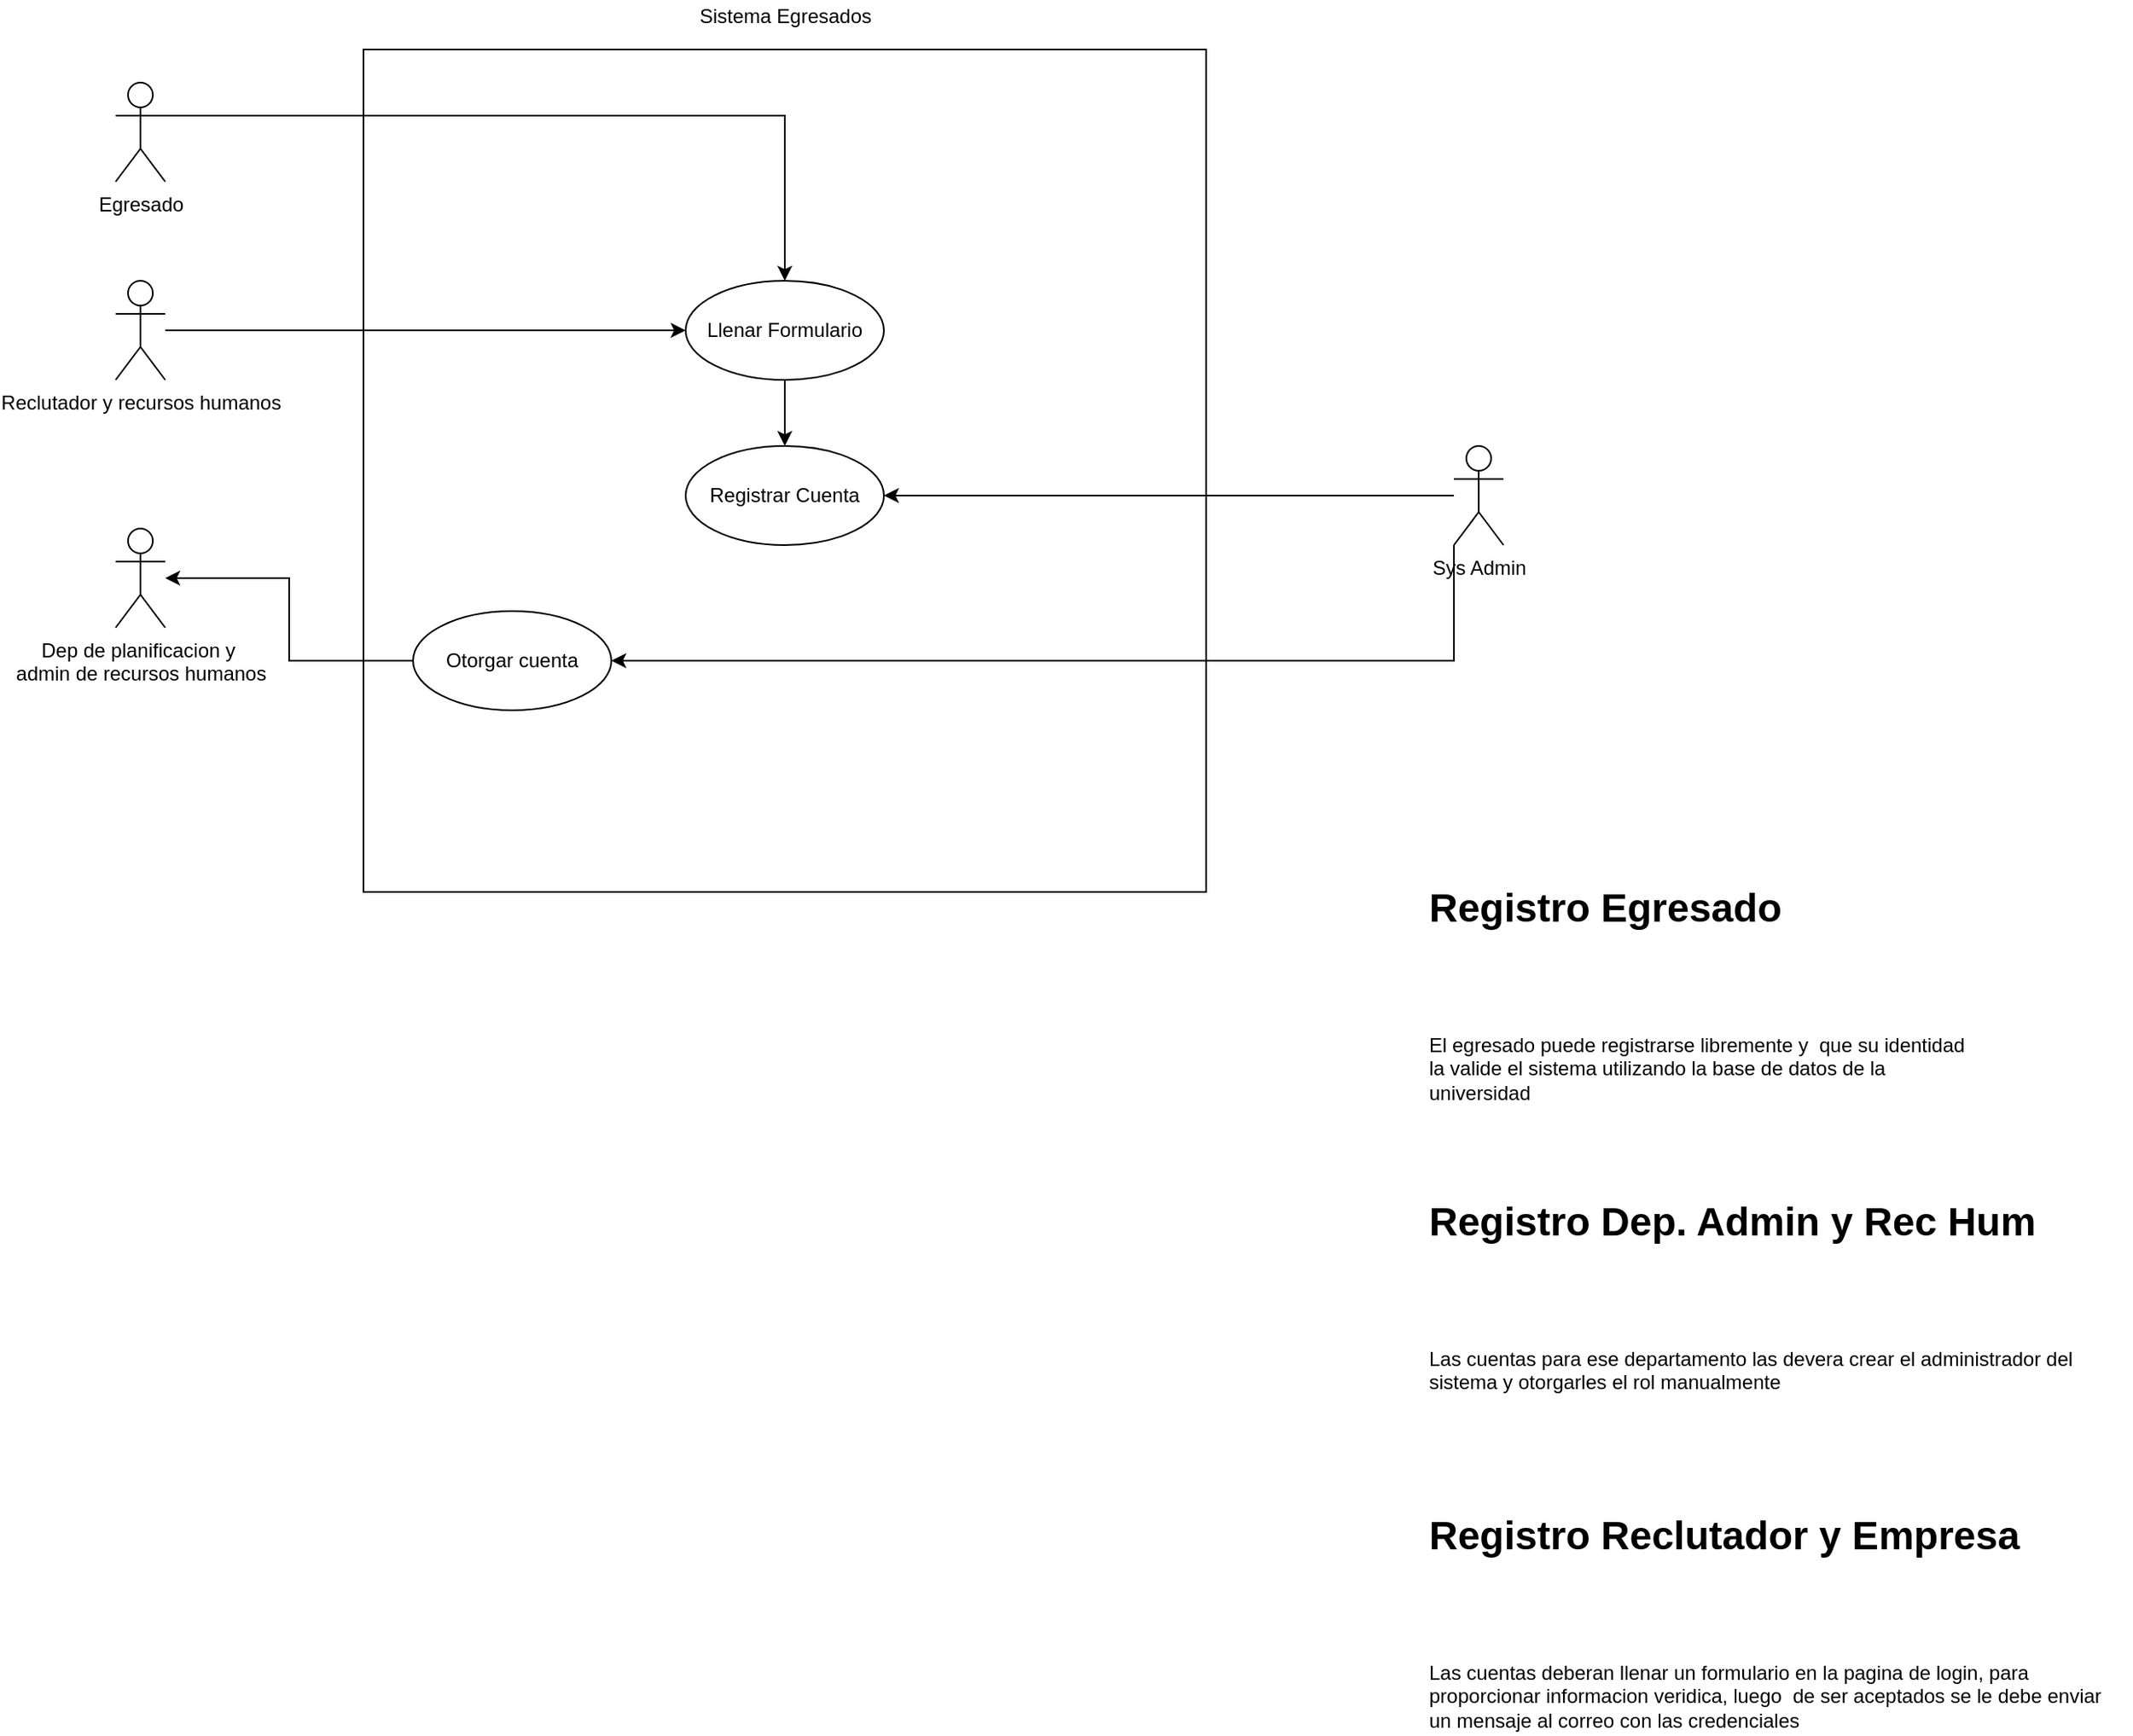 <mxfile version="17.4.0" type="github" pages="6"><diagram id="5eBOPWXIhYEufeksKNHc" name="Modulo Registro"><mxGraphModel dx="2272" dy="1907" grid="1" gridSize="10" guides="1" tooltips="1" connect="1" arrows="1" fold="1" page="1" pageScale="1" pageWidth="850" pageHeight="1100" math="0" shadow="0"><root><mxCell id="0"/><mxCell id="1" parent="0"/><mxCell id="uDYenzzOM_alLlbksWme-1" value="" style="whiteSpace=wrap;html=1;aspect=fixed;" parent="1" vertex="1"><mxGeometry x="-350" y="-110" width="510" height="510" as="geometry"/></mxCell><mxCell id="uDYenzzOM_alLlbksWme-4" style="edgeStyle=orthogonalEdgeStyle;rounded=0;orthogonalLoop=1;jettySize=auto;html=1;exitX=1;exitY=0.333;exitDx=0;exitDy=0;exitPerimeter=0;" parent="1" source="ps1h4QxULYfLVLRuHkIJ-1" target="8Nh4FNoyNVWKhMdbQ_Sm-1" edge="1"><mxGeometry relative="1" as="geometry"/></mxCell><mxCell id="ps1h4QxULYfLVLRuHkIJ-1" value="Egresado" style="shape=umlActor;verticalLabelPosition=bottom;verticalAlign=top;html=1;outlineConnect=0;" parent="1" vertex="1"><mxGeometry x="-500" y="-90" width="30" height="60" as="geometry"/></mxCell><mxCell id="uDYenzzOM_alLlbksWme-5" style="edgeStyle=orthogonalEdgeStyle;rounded=0;orthogonalLoop=1;jettySize=auto;html=1;entryX=0;entryY=0.5;entryDx=0;entryDy=0;" parent="1" source="ps1h4QxULYfLVLRuHkIJ-17" target="8Nh4FNoyNVWKhMdbQ_Sm-1" edge="1"><mxGeometry relative="1" as="geometry"/></mxCell><mxCell id="ps1h4QxULYfLVLRuHkIJ-17" value="Reclutador y recursos humanos" style="shape=umlActor;verticalLabelPosition=bottom;verticalAlign=top;html=1;outlineConnect=0;" parent="1" vertex="1"><mxGeometry x="-500" y="30" width="30" height="60" as="geometry"/></mxCell><mxCell id="uDYenzzOM_alLlbksWme-8" style="edgeStyle=orthogonalEdgeStyle;rounded=0;orthogonalLoop=1;jettySize=auto;html=1;" parent="1" source="ps1h4QxULYfLVLRuHkIJ-33" target="ps1h4QxULYfLVLRuHkIJ-35" edge="1"><mxGeometry relative="1" as="geometry"/></mxCell><mxCell id="uDYenzzOM_alLlbksWme-9" style="edgeStyle=orthogonalEdgeStyle;rounded=0;orthogonalLoop=1;jettySize=auto;html=1;exitX=0;exitY=1;exitDx=0;exitDy=0;exitPerimeter=0;entryX=1;entryY=0.5;entryDx=0;entryDy=0;" parent="1" source="ps1h4QxULYfLVLRuHkIJ-33" target="uDYenzzOM_alLlbksWme-6" edge="1"><mxGeometry relative="1" as="geometry"/></mxCell><mxCell id="ps1h4QxULYfLVLRuHkIJ-33" value="Sys Admin" style="shape=umlActor;verticalLabelPosition=bottom;verticalAlign=top;html=1;outlineConnect=0;" parent="1" vertex="1"><mxGeometry x="310" y="130" width="30" height="60" as="geometry"/></mxCell><mxCell id="ps1h4QxULYfLVLRuHkIJ-35" value="Registrar Cuenta" style="ellipse;whiteSpace=wrap;html=1;" parent="1" vertex="1"><mxGeometry x="-155" y="130" width="120" height="60" as="geometry"/></mxCell><mxCell id="uDYenzzOM_alLlbksWme-7" style="edgeStyle=orthogonalEdgeStyle;rounded=0;orthogonalLoop=1;jettySize=auto;html=1;entryX=0.5;entryY=0;entryDx=0;entryDy=0;" parent="1" source="8Nh4FNoyNVWKhMdbQ_Sm-1" target="ps1h4QxULYfLVLRuHkIJ-35" edge="1"><mxGeometry relative="1" as="geometry"/></mxCell><mxCell id="8Nh4FNoyNVWKhMdbQ_Sm-1" value="Llenar Formulario" style="ellipse;whiteSpace=wrap;html=1;" parent="1" vertex="1"><mxGeometry x="-155" y="30" width="120" height="60" as="geometry"/></mxCell><mxCell id="8Nh4FNoyNVWKhMdbQ_Sm-7" value="&lt;div&gt;Dep de planificacion y&amp;nbsp;&lt;/div&gt;&lt;div&gt;admin de recursos humanos&lt;/div&gt;" style="shape=umlActor;verticalLabelPosition=bottom;verticalAlign=top;html=1;outlineConnect=0;" parent="1" vertex="1"><mxGeometry x="-500" y="180" width="30" height="60" as="geometry"/></mxCell><mxCell id="oNdfcSfOL_IFBwVw255J-1" value="&lt;h1&gt;&lt;span&gt;Registro Egresado&lt;/span&gt;&lt;/h1&gt;&lt;h1&gt;&lt;br&gt;&lt;/h1&gt;&lt;div&gt;El egresado puede registrarse libremente y&amp;nbsp; que su identidad la valide el sistema utilizando la base de datos de la universidad&lt;/div&gt;&lt;div&gt;&lt;br&gt;&lt;/div&gt;" style="text;html=1;strokeColor=none;fillColor=none;spacing=5;spacingTop=-20;whiteSpace=wrap;overflow=hidden;rounded=0;" parent="1" vertex="1"><mxGeometry x="290" y="390" width="340" height="170" as="geometry"/></mxCell><mxCell id="oNdfcSfOL_IFBwVw255J-2" value="&lt;h1&gt;&lt;span&gt;Registro Dep. Admin y Rec Hum&lt;/span&gt;&lt;/h1&gt;&lt;h1&gt;&lt;br&gt;&lt;/h1&gt;&lt;div&gt;Las cuentas para ese departamento las devera crear el administrador del sistema y otorgarles el rol manualmente&lt;/div&gt;&lt;div&gt;&lt;br&gt;&lt;/div&gt;" style="text;html=1;strokeColor=none;fillColor=none;spacing=5;spacingTop=-20;whiteSpace=wrap;overflow=hidden;rounded=0;" parent="1" vertex="1"><mxGeometry x="290" y="580" width="430" height="140" as="geometry"/></mxCell><mxCell id="oNdfcSfOL_IFBwVw255J-3" value="&lt;h1&gt;&lt;span&gt;Registro Reclutador y Empresa&lt;/span&gt;&lt;/h1&gt;&lt;h1&gt;&lt;br&gt;&lt;/h1&gt;&lt;div&gt;Las cuentas deberan llenar un formulario en la pagina de login, para proporcionar informacion veridica, luego&amp;nbsp; de ser aceptados se le debe enviar un mensaje al correo con las credenciales&amp;nbsp;&lt;/div&gt;" style="text;html=1;strokeColor=none;fillColor=none;spacing=5;spacingTop=-20;whiteSpace=wrap;overflow=hidden;rounded=0;" parent="1" vertex="1"><mxGeometry x="290" y="770" width="430" height="140" as="geometry"/></mxCell><mxCell id="uDYenzzOM_alLlbksWme-3" value="Sistema Egresados" style="text;html=1;align=center;verticalAlign=middle;resizable=0;points=[];autosize=1;strokeColor=none;fillColor=none;" parent="1" vertex="1"><mxGeometry x="-155" y="-140" width="120" height="20" as="geometry"/></mxCell><mxCell id="uDYenzzOM_alLlbksWme-10" style="edgeStyle=orthogonalEdgeStyle;rounded=0;orthogonalLoop=1;jettySize=auto;html=1;" parent="1" source="uDYenzzOM_alLlbksWme-6" target="8Nh4FNoyNVWKhMdbQ_Sm-7" edge="1"><mxGeometry relative="1" as="geometry"/></mxCell><mxCell id="uDYenzzOM_alLlbksWme-6" value="Otorgar cuenta" style="ellipse;whiteSpace=wrap;html=1;" parent="1" vertex="1"><mxGeometry x="-320" y="230" width="120" height="60" as="geometry"/></mxCell></root></mxGraphModel></diagram><diagram id="KSTuxLjoC1pnTMIIDo7a" name="Modulo Login"><mxGraphModel dx="2266" dy="1907" grid="1" gridSize="10" guides="1" tooltips="1" connect="1" arrows="1" fold="1" page="1" pageScale="1" pageWidth="850" pageHeight="1100" math="0" shadow="0"><root><mxCell id="0"/><mxCell id="1" parent="0"/><mxCell id="qNKk7F3KA5EgLBLG4CWT-1" value="&lt;h1&gt;Inicio de sesion&lt;/h1&gt;&lt;h1&gt;&lt;br&gt;&lt;/h1&gt;&lt;div&gt;El egresado debe ser validado mediante la base de datos de la universidad y el resto de usuarios utilizando la base de datos del sistema&lt;/div&gt;&lt;div&gt;&lt;br&gt;&lt;/div&gt;" style="text;html=1;strokeColor=none;fillColor=none;spacing=5;spacingTop=-20;whiteSpace=wrap;overflow=hidden;rounded=0;" parent="1" vertex="1"><mxGeometry x="450" y="680" width="340" height="170" as="geometry"/></mxCell><mxCell id="r0vkeqC2_D9JqhM1JqS9-1" value="" style="whiteSpace=wrap;html=1;aspect=fixed;" vertex="1" parent="1"><mxGeometry x="110" y="-10" width="510" height="510" as="geometry"/></mxCell><mxCell id="r0vkeqC2_D9JqhM1JqS9-17" style="edgeStyle=orthogonalEdgeStyle;rounded=0;orthogonalLoop=1;jettySize=auto;html=1;entryX=0.5;entryY=0;entryDx=0;entryDy=0;" edge="1" parent="1" source="r0vkeqC2_D9JqhM1JqS9-3" target="r0vkeqC2_D9JqhM1JqS9-22"><mxGeometry relative="1" as="geometry"/></mxCell><mxCell id="r0vkeqC2_D9JqhM1JqS9-27" style="edgeStyle=orthogonalEdgeStyle;rounded=0;orthogonalLoop=1;jettySize=auto;html=1;exitX=1;exitY=0.333;exitDx=0;exitDy=0;exitPerimeter=0;entryX=0;entryY=0.5;entryDx=0;entryDy=0;" edge="1" parent="1" source="r0vkeqC2_D9JqhM1JqS9-3" target="r0vkeqC2_D9JqhM1JqS9-25"><mxGeometry relative="1" as="geometry"/></mxCell><mxCell id="r0vkeqC2_D9JqhM1JqS9-3" value="Egresado" style="shape=umlActor;verticalLabelPosition=bottom;verticalAlign=top;html=1;outlineConnect=0;" vertex="1" parent="1"><mxGeometry x="-40" y="10" width="30" height="60" as="geometry"/></mxCell><mxCell id="r0vkeqC2_D9JqhM1JqS9-18" style="edgeStyle=orthogonalEdgeStyle;rounded=0;orthogonalLoop=1;jettySize=auto;html=1;" edge="1" parent="1" source="r0vkeqC2_D9JqhM1JqS9-5" target="r0vkeqC2_D9JqhM1JqS9-22"><mxGeometry relative="1" as="geometry"/></mxCell><mxCell id="r0vkeqC2_D9JqhM1JqS9-28" style="edgeStyle=orthogonalEdgeStyle;rounded=0;orthogonalLoop=1;jettySize=auto;html=1;entryX=0;entryY=0;entryDx=0;entryDy=0;" edge="1" parent="1" source="r0vkeqC2_D9JqhM1JqS9-5" target="r0vkeqC2_D9JqhM1JqS9-25"><mxGeometry relative="1" as="geometry"><Array as="points"><mxPoint x="160" y="160"/><mxPoint x="160" y="359"/></Array></mxGeometry></mxCell><mxCell id="r0vkeqC2_D9JqhM1JqS9-5" value="Reclutador y recursos humanos" style="shape=umlActor;verticalLabelPosition=bottom;verticalAlign=top;html=1;outlineConnect=0;" vertex="1" parent="1"><mxGeometry x="-40" y="130" width="30" height="60" as="geometry"/></mxCell><mxCell id="r0vkeqC2_D9JqhM1JqS9-21" style="edgeStyle=orthogonalEdgeStyle;rounded=0;orthogonalLoop=1;jettySize=auto;html=1;" edge="1" parent="1" source="r0vkeqC2_D9JqhM1JqS9-8" target="r0vkeqC2_D9JqhM1JqS9-19"><mxGeometry relative="1" as="geometry"/></mxCell><mxCell id="r0vkeqC2_D9JqhM1JqS9-8" value="sistema" style="shape=umlActor;verticalLabelPosition=bottom;verticalAlign=top;html=1;outlineConnect=0;" vertex="1" parent="1"><mxGeometry x="670" y="250" width="30" height="60" as="geometry"/></mxCell><mxCell id="r0vkeqC2_D9JqhM1JqS9-20" style="edgeStyle=orthogonalEdgeStyle;rounded=0;orthogonalLoop=1;jettySize=auto;html=1;" edge="1" parent="1" source="r0vkeqC2_D9JqhM1JqS9-9" target="r0vkeqC2_D9JqhM1JqS9-19"><mxGeometry relative="1" as="geometry"/></mxCell><mxCell id="r0vkeqC2_D9JqhM1JqS9-9" value="Iniciar Sesion" style="ellipse;whiteSpace=wrap;html=1;" vertex="1" parent="1"><mxGeometry x="260" y="250" width="120" height="60" as="geometry"/></mxCell><mxCell id="r0vkeqC2_D9JqhM1JqS9-26" style="edgeStyle=orthogonalEdgeStyle;rounded=0;orthogonalLoop=1;jettySize=auto;html=1;entryX=0;entryY=0.5;entryDx=0;entryDy=0;" edge="1" parent="1" source="r0vkeqC2_D9JqhM1JqS9-12" target="r0vkeqC2_D9JqhM1JqS9-22"><mxGeometry relative="1" as="geometry"/></mxCell><mxCell id="r0vkeqC2_D9JqhM1JqS9-12" value="&lt;div&gt;Dep de planificacion y&amp;nbsp;&lt;/div&gt;&lt;div&gt;admin de recursos humanos&lt;/div&gt;" style="shape=umlActor;verticalLabelPosition=bottom;verticalAlign=top;html=1;outlineConnect=0;" vertex="1" parent="1"><mxGeometry x="-40" y="280" width="30" height="60" as="geometry"/></mxCell><mxCell id="r0vkeqC2_D9JqhM1JqS9-13" value="Sistema Egresados" style="text;html=1;align=center;verticalAlign=middle;resizable=0;points=[];autosize=1;strokeColor=none;fillColor=none;" vertex="1" parent="1"><mxGeometry x="305" y="-40" width="120" height="20" as="geometry"/></mxCell><mxCell id="r0vkeqC2_D9JqhM1JqS9-19" value="Validar" style="ellipse;whiteSpace=wrap;html=1;" vertex="1" parent="1"><mxGeometry x="440" y="250" width="120" height="60" as="geometry"/></mxCell><mxCell id="r0vkeqC2_D9JqhM1JqS9-23" style="edgeStyle=orthogonalEdgeStyle;rounded=0;orthogonalLoop=1;jettySize=auto;html=1;entryX=0.5;entryY=0;entryDx=0;entryDy=0;" edge="1" parent="1" source="r0vkeqC2_D9JqhM1JqS9-22" target="r0vkeqC2_D9JqhM1JqS9-9"><mxGeometry relative="1" as="geometry"/></mxCell><mxCell id="r0vkeqC2_D9JqhM1JqS9-22" value="Llenar formulario" style="ellipse;whiteSpace=wrap;html=1;" vertex="1" parent="1"><mxGeometry x="260" y="130" width="120" height="60" as="geometry"/></mxCell><mxCell id="r0vkeqC2_D9JqhM1JqS9-25" value="Recuperar Contraseña" style="ellipse;whiteSpace=wrap;html=1;" vertex="1" parent="1"><mxGeometry x="260" y="350" width="120" height="60" as="geometry"/></mxCell></root></mxGraphModel></diagram><diagram id="x-4EmDk2QZcQmwv1ljyd" name="Modulo Egresado"><mxGraphModel dx="1422" dy="1907" grid="1" gridSize="10" guides="1" tooltips="1" connect="1" arrows="1" fold="1" page="1" pageScale="1" pageWidth="850" pageHeight="1100" math="0" shadow="0"><root><mxCell id="0"/><mxCell id="1" parent="0"/><mxCell id="Z1ALo9aRsaNJIrldC5EL-25" style="edgeStyle=orthogonalEdgeStyle;rounded=0;orthogonalLoop=1;jettySize=auto;html=1;entryX=0;entryY=0.5;entryDx=0;entryDy=0;" parent="1" source="Z1ALo9aRsaNJIrldC5EL-1" target="Z1ALo9aRsaNJIrldC5EL-10" edge="1"><mxGeometry relative="1" as="geometry"/></mxCell><mxCell id="Z1ALo9aRsaNJIrldC5EL-53" style="edgeStyle=orthogonalEdgeStyle;rounded=0;orthogonalLoop=1;jettySize=auto;html=1;entryX=0;entryY=0.5;entryDx=0;entryDy=0;" parent="1" source="Z1ALo9aRsaNJIrldC5EL-1" target="Z1ALo9aRsaNJIrldC5EL-47" edge="1"><mxGeometry relative="1" as="geometry"/></mxCell><mxCell id="Z1ALo9aRsaNJIrldC5EL-54" style="edgeStyle=orthogonalEdgeStyle;rounded=0;orthogonalLoop=1;jettySize=auto;html=1;entryX=0;entryY=0.5;entryDx=0;entryDy=0;" parent="1" source="Z1ALo9aRsaNJIrldC5EL-1" target="Z1ALo9aRsaNJIrldC5EL-46" edge="1"><mxGeometry relative="1" as="geometry"/></mxCell><mxCell id="Z1ALo9aRsaNJIrldC5EL-55" style="edgeStyle=orthogonalEdgeStyle;rounded=0;orthogonalLoop=1;jettySize=auto;html=1;entryX=0;entryY=0.5;entryDx=0;entryDy=0;" parent="1" source="Z1ALo9aRsaNJIrldC5EL-1" target="Z1ALo9aRsaNJIrldC5EL-3" edge="1"><mxGeometry relative="1" as="geometry"/></mxCell><mxCell id="Z1ALo9aRsaNJIrldC5EL-59" style="edgeStyle=orthogonalEdgeStyle;rounded=0;orthogonalLoop=1;jettySize=auto;html=1;entryX=0;entryY=0.5;entryDx=0;entryDy=0;" parent="1" source="Z1ALo9aRsaNJIrldC5EL-1" target="Z1ALo9aRsaNJIrldC5EL-58" edge="1"><mxGeometry relative="1" as="geometry"/></mxCell><mxCell id="Z1ALo9aRsaNJIrldC5EL-60" style="edgeStyle=orthogonalEdgeStyle;rounded=0;orthogonalLoop=1;jettySize=auto;html=1;entryX=0;entryY=0.5;entryDx=0;entryDy=0;" parent="1" source="Z1ALo9aRsaNJIrldC5EL-1" target="Z1ALo9aRsaNJIrldC5EL-57" edge="1"><mxGeometry relative="1" as="geometry"/></mxCell><mxCell id="Z1ALo9aRsaNJIrldC5EL-1" value="Egresado" style="shape=umlActor;verticalLabelPosition=bottom;verticalAlign=top;html=1;outlineConnect=0;" parent="1" vertex="1"><mxGeometry x="160" y="270" width="30" height="60" as="geometry"/></mxCell><mxCell id="Z1ALo9aRsaNJIrldC5EL-12" style="edgeStyle=orthogonalEdgeStyle;rounded=0;orthogonalLoop=1;jettySize=auto;html=1;exitX=0.5;exitY=0;exitDx=0;exitDy=0;entryX=0;entryY=0.5;entryDx=0;entryDy=0;" parent="1" source="Z1ALo9aRsaNJIrldC5EL-3" target="Z1ALo9aRsaNJIrldC5EL-5" edge="1"><mxGeometry relative="1" as="geometry"/></mxCell><mxCell id="Z1ALo9aRsaNJIrldC5EL-13" style="edgeStyle=orthogonalEdgeStyle;rounded=0;orthogonalLoop=1;jettySize=auto;html=1;exitX=1;exitY=0.5;exitDx=0;exitDy=0;" parent="1" source="Z1ALo9aRsaNJIrldC5EL-3" target="Z1ALo9aRsaNJIrldC5EL-6" edge="1"><mxGeometry relative="1" as="geometry"/></mxCell><mxCell id="Z1ALo9aRsaNJIrldC5EL-56" style="edgeStyle=orthogonalEdgeStyle;rounded=0;orthogonalLoop=1;jettySize=auto;html=1;exitX=0.5;exitY=1;exitDx=0;exitDy=0;entryX=0;entryY=0.5;entryDx=0;entryDy=0;" parent="1" source="Z1ALo9aRsaNJIrldC5EL-3" target="Z1ALo9aRsaNJIrldC5EL-7" edge="1"><mxGeometry relative="1" as="geometry"/></mxCell><mxCell id="Z1ALo9aRsaNJIrldC5EL-3" value="Administrar" style="ellipse;whiteSpace=wrap;html=1;" parent="1" vertex="1"><mxGeometry x="300" y="200" width="140" height="50" as="geometry"/></mxCell><mxCell id="Z1ALo9aRsaNJIrldC5EL-30" style="edgeStyle=orthogonalEdgeStyle;rounded=0;orthogonalLoop=1;jettySize=auto;html=1;exitX=0.5;exitY=0;exitDx=0;exitDy=0;entryX=0;entryY=0.5;entryDx=0;entryDy=0;" parent="1" source="Z1ALo9aRsaNJIrldC5EL-5" target="Z1ALo9aRsaNJIrldC5EL-26" edge="1"><mxGeometry relative="1" as="geometry"/></mxCell><mxCell id="Z1ALo9aRsaNJIrldC5EL-32" style="edgeStyle=orthogonalEdgeStyle;rounded=0;orthogonalLoop=1;jettySize=auto;html=1;entryX=0;entryY=0.5;entryDx=0;entryDy=0;exitX=0.5;exitY=1;exitDx=0;exitDy=0;" parent="1" source="Z1ALo9aRsaNJIrldC5EL-5" target="Z1ALo9aRsaNJIrldC5EL-27" edge="1"><mxGeometry relative="1" as="geometry"/></mxCell><mxCell id="Z1ALo9aRsaNJIrldC5EL-5" value="Pefil" style="ellipse;whiteSpace=wrap;html=1;" parent="1" vertex="1"><mxGeometry x="510" y="-130" width="140" height="50" as="geometry"/></mxCell><mxCell id="Z1ALo9aRsaNJIrldC5EL-37" style="edgeStyle=orthogonalEdgeStyle;rounded=0;orthogonalLoop=1;jettySize=auto;html=1;exitX=1;exitY=0;exitDx=0;exitDy=0;entryX=0;entryY=0.5;entryDx=0;entryDy=0;" parent="1" source="Z1ALo9aRsaNJIrldC5EL-6" target="Z1ALo9aRsaNJIrldC5EL-35" edge="1"><mxGeometry relative="1" as="geometry"/></mxCell><mxCell id="Z1ALo9aRsaNJIrldC5EL-39" style="edgeStyle=orthogonalEdgeStyle;rounded=0;orthogonalLoop=1;jettySize=auto;html=1;entryX=0;entryY=0.5;entryDx=0;entryDy=0;" parent="1" source="Z1ALo9aRsaNJIrldC5EL-6" target="Z1ALo9aRsaNJIrldC5EL-36" edge="1"><mxGeometry relative="1" as="geometry"/></mxCell><mxCell id="Z1ALo9aRsaNJIrldC5EL-6" value="Compartidos" style="ellipse;whiteSpace=wrap;html=1;" parent="1" vertex="1"><mxGeometry x="490" y="200" width="140" height="50" as="geometry"/></mxCell><mxCell id="Z1ALo9aRsaNJIrldC5EL-42" style="edgeStyle=orthogonalEdgeStyle;rounded=0;orthogonalLoop=1;jettySize=auto;html=1;exitX=1;exitY=0;exitDx=0;exitDy=0;entryX=0;entryY=0.5;entryDx=0;entryDy=0;" parent="1" source="Z1ALo9aRsaNJIrldC5EL-7" target="Z1ALo9aRsaNJIrldC5EL-40" edge="1"><mxGeometry relative="1" as="geometry"/></mxCell><mxCell id="Z1ALo9aRsaNJIrldC5EL-43" style="edgeStyle=orthogonalEdgeStyle;rounded=0;orthogonalLoop=1;jettySize=auto;html=1;exitX=1;exitY=1;exitDx=0;exitDy=0;" parent="1" source="Z1ALo9aRsaNJIrldC5EL-7" target="Z1ALo9aRsaNJIrldC5EL-41" edge="1"><mxGeometry relative="1" as="geometry"/></mxCell><mxCell id="Z1ALo9aRsaNJIrldC5EL-7" value="Amigos" style="ellipse;whiteSpace=wrap;html=1;" parent="1" vertex="1"><mxGeometry x="500" y="390" width="140" height="50" as="geometry"/></mxCell><mxCell id="Z1ALo9aRsaNJIrldC5EL-22" style="edgeStyle=orthogonalEdgeStyle;rounded=0;orthogonalLoop=1;jettySize=auto;html=1;" parent="1" source="Z1ALo9aRsaNJIrldC5EL-10" target="Z1ALo9aRsaNJIrldC5EL-19" edge="1"><mxGeometry relative="1" as="geometry"/></mxCell><mxCell id="Z1ALo9aRsaNJIrldC5EL-10" value="Buscar Amigos" style="ellipse;whiteSpace=wrap;html=1;" parent="1" vertex="1"><mxGeometry x="290" y="770" width="140" height="50" as="geometry"/></mxCell><mxCell id="Z1ALo9aRsaNJIrldC5EL-23" style="edgeStyle=orthogonalEdgeStyle;rounded=0;orthogonalLoop=1;jettySize=auto;html=1;entryX=0;entryY=0.5;entryDx=0;entryDy=0;" parent="1" source="Z1ALo9aRsaNJIrldC5EL-19" target="Z1ALo9aRsaNJIrldC5EL-20" edge="1"><mxGeometry relative="1" as="geometry"/></mxCell><mxCell id="Z1ALo9aRsaNJIrldC5EL-24" style="edgeStyle=orthogonalEdgeStyle;rounded=0;orthogonalLoop=1;jettySize=auto;html=1;entryX=0;entryY=0.5;entryDx=0;entryDy=0;" parent="1" source="Z1ALo9aRsaNJIrldC5EL-19" target="Z1ALo9aRsaNJIrldC5EL-21" edge="1"><mxGeometry relative="1" as="geometry"/></mxCell><mxCell id="Z1ALo9aRsaNJIrldC5EL-19" value="Enviar solicitud" style="ellipse;whiteSpace=wrap;html=1;" parent="1" vertex="1"><mxGeometry x="485" y="770" width="140" height="50" as="geometry"/></mxCell><mxCell id="Z1ALo9aRsaNJIrldC5EL-20" value="Chat" style="ellipse;whiteSpace=wrap;html=1;" parent="1" vertex="1"><mxGeometry x="675" y="730" width="140" height="50" as="geometry"/></mxCell><mxCell id="Z1ALo9aRsaNJIrldC5EL-21" value="Amigo" style="ellipse;whiteSpace=wrap;html=1;" parent="1" vertex="1"><mxGeometry x="675" y="830" width="140" height="50" as="geometry"/></mxCell><mxCell id="Z1ALo9aRsaNJIrldC5EL-34" style="edgeStyle=orthogonalEdgeStyle;rounded=0;orthogonalLoop=1;jettySize=auto;html=1;entryX=0;entryY=0.5;entryDx=0;entryDy=0;" parent="1" source="Z1ALo9aRsaNJIrldC5EL-26" target="Z1ALo9aRsaNJIrldC5EL-33" edge="1"><mxGeometry relative="1" as="geometry"/></mxCell><mxCell id="Z1ALo9aRsaNJIrldC5EL-26" value="Actualizar Perfil" style="ellipse;whiteSpace=wrap;html=1;" parent="1" vertex="1"><mxGeometry x="710" y="-190" width="140" height="50" as="geometry"/></mxCell><mxCell id="Z1ALo9aRsaNJIrldC5EL-27" value="Cambiar Contraseña" style="ellipse;whiteSpace=wrap;html=1;" parent="1" vertex="1"><mxGeometry x="710" y="-80" width="140" height="50" as="geometry"/></mxCell><mxCell id="Z1ALo9aRsaNJIrldC5EL-33" value="Cambiar datos personales" style="ellipse;whiteSpace=wrap;html=1;" parent="1" vertex="1"><mxGeometry x="890" y="-190" width="140" height="50" as="geometry"/></mxCell><mxCell id="Z1ALo9aRsaNJIrldC5EL-35" value="Eliminar" style="ellipse;whiteSpace=wrap;html=1;" parent="1" vertex="1"><mxGeometry x="710" y="150" width="140" height="50" as="geometry"/></mxCell><mxCell id="Z1ALo9aRsaNJIrldC5EL-36" value="Editar" style="ellipse;whiteSpace=wrap;html=1;" parent="1" vertex="1"><mxGeometry x="710" y="240" width="140" height="50" as="geometry"/></mxCell><mxCell id="Z1ALo9aRsaNJIrldC5EL-40" value="Eliminar" style="ellipse;whiteSpace=wrap;html=1;" parent="1" vertex="1"><mxGeometry x="690" y="340" width="140" height="50" as="geometry"/></mxCell><mxCell id="Z1ALo9aRsaNJIrldC5EL-41" value="Bloquear" style="ellipse;whiteSpace=wrap;html=1;" parent="1" vertex="1"><mxGeometry x="690" y="440" width="140" height="50" as="geometry"/></mxCell><mxCell id="Z1ALo9aRsaNJIrldC5EL-49" style="edgeStyle=orthogonalEdgeStyle;rounded=0;orthogonalLoop=1;jettySize=auto;html=1;entryX=0;entryY=0.5;entryDx=0;entryDy=0;" parent="1" source="Z1ALo9aRsaNJIrldC5EL-46" target="Z1ALo9aRsaNJIrldC5EL-48" edge="1"><mxGeometry relative="1" as="geometry"/></mxCell><mxCell id="Z1ALo9aRsaNJIrldC5EL-46" value="Buscar Plazas de trabajo" style="ellipse;whiteSpace=wrap;html=1;" parent="1" vertex="1"><mxGeometry x="290" y="1030" width="140" height="50" as="geometry"/></mxCell><mxCell id="Z1ALo9aRsaNJIrldC5EL-52" style="edgeStyle=orthogonalEdgeStyle;rounded=0;orthogonalLoop=1;jettySize=auto;html=1;entryX=0;entryY=0.5;entryDx=0;entryDy=0;" parent="1" source="Z1ALo9aRsaNJIrldC5EL-47" target="Z1ALo9aRsaNJIrldC5EL-51" edge="1"><mxGeometry relative="1" as="geometry"/></mxCell><mxCell id="Z1ALo9aRsaNJIrldC5EL-47" value="Ver Eventos" style="ellipse;whiteSpace=wrap;html=1;" parent="1" vertex="1"><mxGeometry x="290" y="1140" width="140" height="50" as="geometry"/></mxCell><mxCell id="Z1ALo9aRsaNJIrldC5EL-48" value="Postular" style="ellipse;whiteSpace=wrap;html=1;" parent="1" vertex="1"><mxGeometry x="482.5" y="1030" width="140" height="50" as="geometry"/></mxCell><mxCell id="Z1ALo9aRsaNJIrldC5EL-51" value="Postular" style="ellipse;whiteSpace=wrap;html=1;" parent="1" vertex="1"><mxGeometry x="482.5" y="1140" width="140" height="50" as="geometry"/></mxCell><mxCell id="Z1ALo9aRsaNJIrldC5EL-62" style="edgeStyle=orthogonalEdgeStyle;rounded=0;orthogonalLoop=1;jettySize=auto;html=1;exitX=1;exitY=0.5;exitDx=0;exitDy=0;entryX=0;entryY=0.5;entryDx=0;entryDy=0;" parent="1" source="Z1ALo9aRsaNJIrldC5EL-57" target="Z1ALo9aRsaNJIrldC5EL-61" edge="1"><mxGeometry relative="1" as="geometry"/></mxCell><mxCell id="Z1ALo9aRsaNJIrldC5EL-57" value="Asistir eventos" style="ellipse;whiteSpace=wrap;html=1;" parent="1" vertex="1"><mxGeometry x="500" y="525" width="140" height="50" as="geometry"/></mxCell><mxCell id="Z1ALo9aRsaNJIrldC5EL-64" style="edgeStyle=orthogonalEdgeStyle;rounded=0;orthogonalLoop=1;jettySize=auto;html=1;exitX=1;exitY=0.5;exitDx=0;exitDy=0;entryX=0;entryY=0.5;entryDx=0;entryDy=0;" parent="1" source="Z1ALo9aRsaNJIrldC5EL-58" target="Z1ALo9aRsaNJIrldC5EL-63" edge="1"><mxGeometry relative="1" as="geometry"/></mxCell><mxCell id="Z1ALo9aRsaNJIrldC5EL-58" value="Postular trabajo" style="ellipse;whiteSpace=wrap;html=1;" parent="1" vertex="1"><mxGeometry x="500" y="620" width="140" height="50" as="geometry"/></mxCell><mxCell id="Z1ALo9aRsaNJIrldC5EL-61" value="Dar alta asistencia" style="ellipse;whiteSpace=wrap;html=1;" parent="1" vertex="1"><mxGeometry x="675" y="525" width="140" height="50" as="geometry"/></mxCell><mxCell id="Z1ALo9aRsaNJIrldC5EL-63" value="Dar alta postulacion" style="ellipse;whiteSpace=wrap;html=1;" parent="1" vertex="1"><mxGeometry x="675" y="620" width="140" height="50" as="geometry"/></mxCell><mxCell id="5GPAQcfUvSOUJR7MoIY9-1" value="&lt;h1&gt;Perfil&lt;/h1&gt;&lt;h1&gt;&lt;br&gt;&lt;/h1&gt;&lt;div style=&quot;font-size: 16px&quot;&gt;&lt;p class=&quot;MsoNormal&quot;&gt;&lt;span style=&quot;font-family: &amp;#34;arial&amp;#34; , sans-serif&quot;&gt;El egresado debe ser capaz rellenar todos los datos sobre su perfil y actualizarlos&lt;br&gt;esto incluye:&lt;/span&gt;&lt;/p&gt;&lt;p class=&quot;MsoListParagraphCxSpFirst&quot; style=&quot;text-indent: -0.25in&quot;&gt;&lt;/p&gt;&lt;ul&gt;&lt;li&gt;&lt;span style=&quot;font-family: &amp;#34;arial&amp;#34; , sans-serif&quot;&gt;&lt;span style=&quot;white-space: pre&quot;&gt; &lt;/span&gt;foto de perfil&lt;/span&gt;&lt;/li&gt;&lt;li&gt;&lt;span style=&quot;font-family: &amp;#34;arial&amp;#34; , sans-serif&quot;&gt;&lt;span style=&quot;white-space: pre&quot;&gt; &lt;/span&gt;cargo laboral actual&lt;/span&gt;&lt;span style=&quot;font-family: &amp;#34;times new roman&amp;#34; ; text-indent: -0.25in&quot;&gt;&amp;nbsp;&lt;/span&gt;&lt;/li&gt;&lt;li&gt;&lt;span style=&quot;font-family: &amp;#34;arial&amp;#34; , sans-serif&quot;&gt;&lt;span style=&quot;white-space: pre&quot;&gt; &lt;/span&gt;pequeña biografia&lt;/span&gt;&lt;/li&gt;&lt;li&gt;&lt;span style=&quot;font-family: &amp;#34;arial&amp;#34; , sans-serif&quot;&gt;&lt;span style=&quot;white-space: pre&quot;&gt; &lt;/span&gt;nombre completo&lt;/span&gt;&lt;/li&gt;&lt;li&gt;&lt;span style=&quot;font-family: &amp;#34;arial&amp;#34; , sans-serif&quot;&gt;&lt;span style=&quot;white-space: pre&quot;&gt; &lt;/span&gt;lugar donde trabaja actualmente&lt;/span&gt;&lt;/li&gt;&lt;li&gt;&lt;span style=&quot;font-family: &amp;#34;arial&amp;#34; , sans-serif&quot;&gt;&lt;span style=&quot;white-space: pre&quot;&gt; &lt;/span&gt;email&lt;/span&gt;&lt;/li&gt;&lt;li&gt;&lt;span style=&quot;font-family: &amp;#34;arial&amp;#34; , sans-serif&quot;&gt;&lt;span style=&quot;white-space: pre&quot;&gt; &lt;/span&gt;lugar de residencia&lt;/span&gt;&lt;/li&gt;&lt;li&gt;&lt;span style=&quot;font-family: &amp;#34;arial&amp;#34; , sans-serif&quot;&gt;&lt;span style=&quot;white-space: pre&quot;&gt; &lt;/span&gt;ciudad&lt;/span&gt;&lt;/li&gt;&lt;li&gt;&lt;span style=&quot;font-family: &amp;#34;arial&amp;#34; , sans-serif&quot;&gt;&lt;span style=&quot;white-space: pre&quot;&gt; &lt;/span&gt;pais&lt;/span&gt;&lt;/li&gt;&lt;li&gt;&amp;nbsp; &amp;nbsp; &amp;nbsp; &amp;nbsp; Contraseña&lt;/li&gt;&lt;/ul&gt;&lt;p&gt;&lt;/p&gt;&lt;/div&gt;" style="text;html=1;strokeColor=none;fillColor=none;spacing=5;spacingTop=-20;whiteSpace=wrap;overflow=hidden;rounded=0;" parent="1" vertex="1"><mxGeometry x="1270" y="110" width="430" height="370" as="geometry"/></mxCell><mxCell id="5GPAQcfUvSOUJR7MoIY9-3" value="&lt;h1&gt;Compartidos&lt;/h1&gt;&lt;h1&gt;&lt;br&gt;&lt;/h1&gt;&lt;div style=&quot;font-size: 16px&quot;&gt;&lt;p class=&quot;MsoNormal&quot;&gt;&lt;font face=&quot;arial, sans-serif&quot;&gt;Podra ver el historial de post compartidos y sera capaz de borrar, editar o cambiar el permiso de quienes puedan verlo&lt;/font&gt;&lt;/p&gt;&lt;p&gt;&lt;/p&gt;&lt;/div&gt;" style="text;html=1;strokeColor=none;fillColor=none;spacing=5;spacingTop=-20;whiteSpace=wrap;overflow=hidden;rounded=0;" parent="1" vertex="1"><mxGeometry x="1730" y="110" width="430" height="230" as="geometry"/></mxCell><mxCell id="5GPAQcfUvSOUJR7MoIY9-4" value="&lt;h1&gt;Amigos&lt;/h1&gt;&lt;h1&gt;&lt;span style=&quot;font-family: &amp;#34;arial&amp;#34; , sans-serif ; font-size: 16px ; font-weight: normal&quot;&gt;Sera capaz de buscar y administrar amigos ( eliminar y bloquear amigos)&lt;/span&gt;&lt;br&gt;&lt;/h1&gt;&lt;div style=&quot;font-size: 16px&quot;&gt;&lt;p&gt;&lt;/p&gt;&lt;/div&gt;" style="text;html=1;strokeColor=none;fillColor=none;spacing=5;spacingTop=-20;whiteSpace=wrap;overflow=hidden;rounded=0;" parent="1" vertex="1"><mxGeometry x="1270" y="590" width="430" height="120" as="geometry"/></mxCell><mxCell id="5GPAQcfUvSOUJR7MoIY9-5" value="&lt;h1&gt;Eventos&lt;/h1&gt;&lt;h1&gt;&lt;span style=&quot;font-family: &amp;#34;arial&amp;#34; , sans-serif ; font-size: 16px ; font-weight: normal&quot;&gt;Puede visualizar los eventos existentes, asistir o&amp;nbsp; darse de alta en cualquier momento,&lt;/span&gt;&lt;br&gt;&lt;/h1&gt;&lt;div style=&quot;font-size: 16px&quot;&gt;&lt;p&gt;&lt;/p&gt;&lt;/div&gt;" style="text;html=1;strokeColor=none;fillColor=none;spacing=5;spacingTop=-20;whiteSpace=wrap;overflow=hidden;rounded=0;" parent="1" vertex="1"><mxGeometry x="1790" y="570" width="430" height="120" as="geometry"/></mxCell><mxCell id="5GPAQcfUvSOUJR7MoIY9-6" value="&lt;h1&gt;Plazas de trabajo&lt;/h1&gt;&lt;h1&gt;&lt;span style=&quot;font-family: &amp;#34;arial&amp;#34; , sans-serif ; font-size: 16px ; font-weight: normal&quot;&gt;Puede visualizar las plazas de trabajo existentes y postular&lt;/span&gt;&lt;br&gt;&lt;/h1&gt;&lt;div style=&quot;font-size: 16px&quot;&gt;&lt;p&gt;&lt;/p&gt;&lt;/div&gt;" style="text;html=1;strokeColor=none;fillColor=none;spacing=5;spacingTop=-20;whiteSpace=wrap;overflow=hidden;rounded=0;" parent="1" vertex="1"><mxGeometry x="1790" y="730" width="430" height="120" as="geometry"/></mxCell><mxCell id="5GPAQcfUvSOUJR7MoIY9-7" value="&lt;h1&gt;&lt;span&gt;Chat&lt;/span&gt;&lt;/h1&gt;&lt;h1&gt;&lt;font face=&quot;arial, sans-serif&quot;&gt;&lt;span style=&quot;font-size: 16px ; font-weight: 400&quot;&gt;sistema de mensajeria instantanea basada en contactos que esten de amigos o no&lt;/span&gt;&lt;/font&gt;&lt;/h1&gt;&lt;div style=&quot;font-size: 16px&quot;&gt;&lt;p&gt;&lt;/p&gt;&lt;/div&gt;" style="text;html=1;strokeColor=none;fillColor=none;spacing=5;spacingTop=-20;whiteSpace=wrap;overflow=hidden;rounded=0;" parent="1" vertex="1"><mxGeometry x="1280" y="850" width="430" height="120" as="geometry"/></mxCell></root></mxGraphModel></diagram><diagram id="ZRWDf_Hj6uvGdLw47oIn" name="Modulo Reclutador"><mxGraphModel dx="1422" dy="807" grid="1" gridSize="10" guides="1" tooltips="1" connect="1" arrows="1" fold="1" page="1" pageScale="1" pageWidth="850" pageHeight="1100" math="0" shadow="0"><root><mxCell id="0"/><mxCell id="1" parent="0"/><mxCell id="KNQ88nvatJcq0bxtPUWm-1" style="edgeStyle=orthogonalEdgeStyle;rounded=0;orthogonalLoop=1;jettySize=auto;html=1;entryX=0;entryY=0.5;entryDx=0;entryDy=0;" parent="1" source="T1cxmti9wlleSTlFRHnA-1" target="T1cxmti9wlleSTlFRHnA-2" edge="1"><mxGeometry relative="1" as="geometry"/></mxCell><mxCell id="KNQ88nvatJcq0bxtPUWm-3" style="edgeStyle=orthogonalEdgeStyle;rounded=0;orthogonalLoop=1;jettySize=auto;html=1;entryX=0;entryY=0.5;entryDx=0;entryDy=0;" parent="1" source="T1cxmti9wlleSTlFRHnA-1" target="T1cxmti9wlleSTlFRHnA-5" edge="1"><mxGeometry relative="1" as="geometry"/></mxCell><mxCell id="KNQ88nvatJcq0bxtPUWm-4" style="edgeStyle=orthogonalEdgeStyle;rounded=0;orthogonalLoop=1;jettySize=auto;html=1;entryX=0;entryY=0.5;entryDx=0;entryDy=0;" parent="1" source="T1cxmti9wlleSTlFRHnA-1" target="ZS393QdUM0ocgv7dwVsJ-1" edge="1"><mxGeometry relative="1" as="geometry"/></mxCell><mxCell id="T1cxmti9wlleSTlFRHnA-1" value="Reclutador" style="shape=umlActor;verticalLabelPosition=bottom;verticalAlign=top;html=1;outlineConnect=0;" parent="1" vertex="1"><mxGeometry x="90" y="180" width="30" height="60" as="geometry"/></mxCell><mxCell id="T1cxmti9wlleSTlFRHnA-2" value="Crear plaza trabajo" style="ellipse;whiteSpace=wrap;html=1;" parent="1" vertex="1"><mxGeometry x="390" y="20" width="140" height="60" as="geometry"/></mxCell><mxCell id="T1cxmti9wlleSTlFRHnA-5" value="Dar alta plaza" style="ellipse;whiteSpace=wrap;html=1;" parent="1" vertex="1"><mxGeometry x="390" y="310" width="140" height="60" as="geometry"/></mxCell><mxCell id="ZS393QdUM0ocgv7dwVsJ-1" value="Editar plaza trabajo" style="ellipse;whiteSpace=wrap;html=1;" parent="1" vertex="1"><mxGeometry x="390" y="180" width="140" height="60" as="geometry"/></mxCell><mxCell id="TC-YePVhOE7DEyjzUST8-1" value="&lt;h1&gt;Crud&lt;/h1&gt;&lt;h1&gt;&lt;br&gt;&lt;/h1&gt;&lt;div style=&quot;font-size: 16px&quot;&gt;&lt;p class=&quot;MsoNormal&quot;&gt;&lt;font face=&quot;arial, sans-serif&quot;&gt;El reclutador puede crear, editar y eliminar cualquier plaza de trabajo creada&amp;nbsp;&lt;/font&gt;&lt;/p&gt;&lt;p&gt;&lt;/p&gt;&lt;/div&gt;" style="text;html=1;strokeColor=none;fillColor=none;spacing=5;spacingTop=-20;whiteSpace=wrap;overflow=hidden;rounded=0;" parent="1" vertex="1"><mxGeometry x="690" y="60" width="430" height="230" as="geometry"/></mxCell></root></mxGraphModel></diagram><diagram id="H5lQR3PPQb9tB3SsD7-E" name="Modulo Empresa (Recursos Humanos)"><mxGraphModel dx="1422" dy="807" grid="1" gridSize="10" guides="1" tooltips="1" connect="1" arrows="1" fold="1" page="1" pageScale="1" pageWidth="850" pageHeight="1100" math="0" shadow="0"><root><mxCell id="0"/><mxCell id="1" parent="0"/><mxCell id="38Vq5-p1HVjJcPBfvbfB-7" style="edgeStyle=orthogonalEdgeStyle;rounded=0;orthogonalLoop=1;jettySize=auto;html=1;entryX=0;entryY=0.5;entryDx=0;entryDy=0;" parent="1" source="38Vq5-p1HVjJcPBfvbfB-1" target="38Vq5-p1HVjJcPBfvbfB-2" edge="1"><mxGeometry relative="1" as="geometry"/></mxCell><mxCell id="38Vq5-p1HVjJcPBfvbfB-1" value="Empresa (recursos humanos)" style="shape=umlActor;verticalLabelPosition=bottom;verticalAlign=top;html=1;outlineConnect=0;" parent="1" vertex="1"><mxGeometry x="80" y="270" width="30" height="60" as="geometry"/></mxCell><mxCell id="38Vq5-p1HVjJcPBfvbfB-8" style="edgeStyle=orthogonalEdgeStyle;rounded=0;orthogonalLoop=1;jettySize=auto;html=1;" parent="1" source="38Vq5-p1HVjJcPBfvbfB-2" target="38Vq5-p1HVjJcPBfvbfB-4" edge="1"><mxGeometry relative="1" as="geometry"/></mxCell><mxCell id="38Vq5-p1HVjJcPBfvbfB-2" value="Ver lista egresados" style="ellipse;whiteSpace=wrap;html=1;" parent="1" vertex="1"><mxGeometry x="300" y="265" width="180" height="70" as="geometry"/></mxCell><mxCell id="38Vq5-p1HVjJcPBfvbfB-5" style="edgeStyle=orthogonalEdgeStyle;rounded=0;orthogonalLoop=1;jettySize=auto;html=1;entryX=1;entryY=0.5;entryDx=0;entryDy=0;" parent="1" source="38Vq5-p1HVjJcPBfvbfB-3" target="38Vq5-p1HVjJcPBfvbfB-4" edge="1"><mxGeometry relative="1" as="geometry"/></mxCell><mxCell id="38Vq5-p1HVjJcPBfvbfB-3" value="Sistema egresados" style="shape=umlActor;verticalLabelPosition=bottom;verticalAlign=top;html=1;outlineConnect=0;" parent="1" vertex="1"><mxGeometry x="1010" y="320" width="30" height="60" as="geometry"/></mxCell><mxCell id="38Vq5-p1HVjJcPBfvbfB-13" style="edgeStyle=orthogonalEdgeStyle;rounded=0;orthogonalLoop=1;jettySize=auto;html=1;exitX=0;exitY=1;exitDx=0;exitDy=0;" parent="1" source="38Vq5-p1HVjJcPBfvbfB-4" target="38Vq5-p1HVjJcPBfvbfB-10" edge="1"><mxGeometry relative="1" as="geometry"/></mxCell><mxCell id="38Vq5-p1HVjJcPBfvbfB-4" value="Filtrar segun identidad empresa" style="ellipse;whiteSpace=wrap;html=1;" parent="1" vertex="1"><mxGeometry x="580" y="265" width="200" height="70" as="geometry"/></mxCell><mxCell id="38Vq5-p1HVjJcPBfvbfB-16" style="edgeStyle=orthogonalEdgeStyle;rounded=0;orthogonalLoop=1;jettySize=auto;html=1;" parent="1" source="38Vq5-p1HVjJcPBfvbfB-9" target="38Vq5-p1HVjJcPBfvbfB-15" edge="1"><mxGeometry relative="1" as="geometry"/></mxCell><mxCell id="38Vq5-p1HVjJcPBfvbfB-9" value="Llenar encuesta satisfaccion" style="ellipse;whiteSpace=wrap;html=1;" parent="1" vertex="1"><mxGeometry x="520" y="540" width="180" height="70" as="geometry"/></mxCell><mxCell id="38Vq5-p1HVjJcPBfvbfB-14" style="edgeStyle=orthogonalEdgeStyle;rounded=0;orthogonalLoop=1;jettySize=auto;html=1;" parent="1" source="38Vq5-p1HVjJcPBfvbfB-10" target="38Vq5-p1HVjJcPBfvbfB-9" edge="1"><mxGeometry relative="1" as="geometry"/></mxCell><mxCell id="38Vq5-p1HVjJcPBfvbfB-10" value="Seleccionar egresado" style="ellipse;whiteSpace=wrap;html=1;" parent="1" vertex="1"><mxGeometry x="520" y="400" width="180" height="70" as="geometry"/></mxCell><mxCell id="38Vq5-p1HVjJcPBfvbfB-17" style="edgeStyle=orthogonalEdgeStyle;rounded=0;orthogonalLoop=1;jettySize=auto;html=1;" parent="1" source="38Vq5-p1HVjJcPBfvbfB-15" target="38Vq5-p1HVjJcPBfvbfB-3" edge="1"><mxGeometry relative="1" as="geometry"/></mxCell><mxCell id="38Vq5-p1HVjJcPBfvbfB-15" value="Enviar respuesta" style="ellipse;whiteSpace=wrap;html=1;" parent="1" vertex="1"><mxGeometry x="750" y="540" width="180" height="70" as="geometry"/></mxCell><mxCell id="mDs2iBoC97aGGydf2UZC-1" value="&lt;h1&gt;Empresa&lt;/h1&gt;&lt;h1&gt;&lt;br&gt;&lt;/h1&gt;&lt;div style=&quot;font-size: 16px&quot;&gt;&lt;p class=&quot;MsoNormal&quot;&gt;El representante de la empresa tendra acceso a la lista de egresados segun el id de la empresa con el que dicho representante este relacionado, podra seleccionar de la lista a cualquier egresado y llenar una encuesta de satisfacciono&amp;nbsp;&lt;/p&gt;&lt;p&gt;&lt;/p&gt;&lt;/div&gt;" style="text;html=1;strokeColor=none;fillColor=none;spacing=5;spacingTop=-20;whiteSpace=wrap;overflow=hidden;rounded=0;" parent="1" vertex="1"><mxGeometry x="100" y="620" width="430" height="230" as="geometry"/></mxCell></root></mxGraphModel></diagram><diagram id="jfAmvf6OFEC4bzsVT70f" name="Modulo depártamento de planificacion y administracion de recursos humanos"><mxGraphModel dx="2272" dy="807" grid="1" gridSize="10" guides="1" tooltips="1" connect="1" arrows="1" fold="1" page="1" pageScale="1" pageWidth="850" pageHeight="1100" math="0" shadow="0"><root><mxCell id="0"/><mxCell id="1" parent="0"/><mxCell id="AdZctK4t-bl0yCTUU0jm-1" style="edgeStyle=orthogonalEdgeStyle;rounded=0;orthogonalLoop=1;jettySize=auto;html=1;entryX=0;entryY=0.5;entryDx=0;entryDy=0;" parent="1" source="AdZctK4t-bl0yCTUU0jm-2" target="AdZctK4t-bl0yCTUU0jm-8" edge="1"><mxGeometry relative="1" as="geometry"/></mxCell><mxCell id="olmYnxrndk-SHE_A5IUz-3" style="edgeStyle=orthogonalEdgeStyle;rounded=0;orthogonalLoop=1;jettySize=auto;html=1;exitX=1;exitY=1;exitDx=0;exitDy=0;exitPerimeter=0;entryX=0;entryY=0.5;entryDx=0;entryDy=0;" parent="1" source="AdZctK4t-bl0yCTUU0jm-2" target="olmYnxrndk-SHE_A5IUz-2" edge="1"><mxGeometry relative="1" as="geometry"/></mxCell><mxCell id="AdZctK4t-bl0yCTUU0jm-2" value="Depártamento de planificacion y &lt;br&gt;administracion de recursos humanos" style="shape=umlActor;verticalLabelPosition=bottom;verticalAlign=top;html=1;outlineConnect=0;" parent="1" vertex="1"><mxGeometry x="-80" y="290" width="30" height="60" as="geometry"/></mxCell><mxCell id="AdZctK4t-bl0yCTUU0jm-3" value="Crear evento" style="ellipse;whiteSpace=wrap;html=1;" parent="1" vertex="1"><mxGeometry x="260" y="130" width="140" height="60" as="geometry"/></mxCell><mxCell id="AdZctK4t-bl0yCTUU0jm-4" style="edgeStyle=orthogonalEdgeStyle;rounded=0;orthogonalLoop=1;jettySize=auto;html=1;entryX=0;entryY=0.5;entryDx=0;entryDy=0;" parent="1" source="AdZctK4t-bl0yCTUU0jm-8" target="AdZctK4t-bl0yCTUU0jm-3" edge="1"><mxGeometry relative="1" as="geometry"><mxPoint x="140" y="180" as="targetPoint"/></mxGeometry></mxCell><mxCell id="AdZctK4t-bl0yCTUU0jm-6" style="edgeStyle=orthogonalEdgeStyle;rounded=0;orthogonalLoop=1;jettySize=auto;html=1;entryX=0;entryY=0.5;entryDx=0;entryDy=0;" parent="1" source="AdZctK4t-bl0yCTUU0jm-8" target="AdZctK4t-bl0yCTUU0jm-10" edge="1"><mxGeometry relative="1" as="geometry"/></mxCell><mxCell id="AdZctK4t-bl0yCTUU0jm-7" style="edgeStyle=orthogonalEdgeStyle;rounded=0;orthogonalLoop=1;jettySize=auto;html=1;exitX=1;exitY=0;exitDx=0;exitDy=0;entryX=0;entryY=0.5;entryDx=0;entryDy=0;" parent="1" source="AdZctK4t-bl0yCTUU0jm-8" target="AdZctK4t-bl0yCTUU0jm-25" edge="1"><mxGeometry relative="1" as="geometry"/></mxCell><mxCell id="olmYnxrndk-SHE_A5IUz-13" style="edgeStyle=orthogonalEdgeStyle;rounded=0;orthogonalLoop=1;jettySize=auto;html=1;entryX=0;entryY=0.5;entryDx=0;entryDy=0;" parent="1" source="AdZctK4t-bl0yCTUU0jm-8" target="AdZctK4t-bl0yCTUU0jm-12" edge="1"><mxGeometry relative="1" as="geometry"/></mxCell><mxCell id="AdZctK4t-bl0yCTUU0jm-8" value="Administra evento" style="ellipse;whiteSpace=wrap;html=1;" parent="1" vertex="1"><mxGeometry x="70" y="290" width="140" height="60" as="geometry"/></mxCell><mxCell id="AdZctK4t-bl0yCTUU0jm-10" value="Dar alta evento" style="ellipse;whiteSpace=wrap;html=1;" parent="1" vertex="1"><mxGeometry x="260" y="290" width="140" height="60" as="geometry"/></mxCell><mxCell id="AdZctK4t-bl0yCTUU0jm-12" value="Consultar participantes" style="ellipse;whiteSpace=wrap;html=1;" parent="1" vertex="1"><mxGeometry x="260" y="370" width="140" height="60" as="geometry"/></mxCell><mxCell id="AdZctK4t-bl0yCTUU0jm-25" value="Editar evento" style="ellipse;whiteSpace=wrap;html=1;" parent="1" vertex="1"><mxGeometry x="260" y="210" width="140" height="60" as="geometry"/></mxCell><mxCell id="olmYnxrndk-SHE_A5IUz-7" style="edgeStyle=orthogonalEdgeStyle;rounded=0;orthogonalLoop=1;jettySize=auto;html=1;entryX=0;entryY=0.5;entryDx=0;entryDy=0;" parent="1" source="olmYnxrndk-SHE_A5IUz-2" target="olmYnxrndk-SHE_A5IUz-4" edge="1"><mxGeometry relative="1" as="geometry"/></mxCell><mxCell id="olmYnxrndk-SHE_A5IUz-8" style="edgeStyle=orthogonalEdgeStyle;rounded=0;orthogonalLoop=1;jettySize=auto;html=1;entryX=0;entryY=0.5;entryDx=0;entryDy=0;" parent="1" source="olmYnxrndk-SHE_A5IUz-2" target="olmYnxrndk-SHE_A5IUz-6" edge="1"><mxGeometry relative="1" as="geometry"/></mxCell><mxCell id="olmYnxrndk-SHE_A5IUz-9" style="edgeStyle=orthogonalEdgeStyle;rounded=0;orthogonalLoop=1;jettySize=auto;html=1;entryX=0;entryY=0.5;entryDx=0;entryDy=0;" parent="1" source="olmYnxrndk-SHE_A5IUz-2" target="olmYnxrndk-SHE_A5IUz-5" edge="1"><mxGeometry relative="1" as="geometry"/></mxCell><mxCell id="olmYnxrndk-SHE_A5IUz-2" value="Administra noticia" style="ellipse;whiteSpace=wrap;html=1;" parent="1" vertex="1"><mxGeometry x="70" y="700" width="140" height="60" as="geometry"/></mxCell><mxCell id="olmYnxrndk-SHE_A5IUz-4" value="Crear noticia" style="ellipse;whiteSpace=wrap;html=1;" parent="1" vertex="1"><mxGeometry x="250" y="620" width="140" height="60" as="geometry"/></mxCell><mxCell id="olmYnxrndk-SHE_A5IUz-5" value="Editar noticia" style="ellipse;whiteSpace=wrap;html=1;" parent="1" vertex="1"><mxGeometry x="250" y="700" width="140" height="60" as="geometry"/></mxCell><mxCell id="olmYnxrndk-SHE_A5IUz-6" value="Dar alta noticia" style="ellipse;whiteSpace=wrap;html=1;" parent="1" vertex="1"><mxGeometry x="250" y="780" width="140" height="60" as="geometry"/></mxCell><mxCell id="ra4dehG9b1Cyigs3LPEJ-1" value="&lt;h1&gt;Crud&lt;/h1&gt;&lt;h1&gt;&lt;br&gt;&lt;/h1&gt;&lt;div style=&quot;font-size: 16px&quot;&gt;&lt;p class=&quot;MsoNormal&quot;&gt;&lt;font face=&quot;arial, sans-serif&quot;&gt;El departamento debera realizar los cruds de eventos y noticias segun la necesidad de la universidad&amp;nbsp;&lt;/font&gt;&lt;/p&gt;&lt;p&gt;&lt;/p&gt;&lt;/div&gt;" style="text;html=1;strokeColor=none;fillColor=none;spacing=5;spacingTop=-20;whiteSpace=wrap;overflow=hidden;rounded=0;" parent="1" vertex="1"><mxGeometry x="840" y="470" width="430" height="230" as="geometry"/></mxCell></root></mxGraphModel></diagram></mxfile>